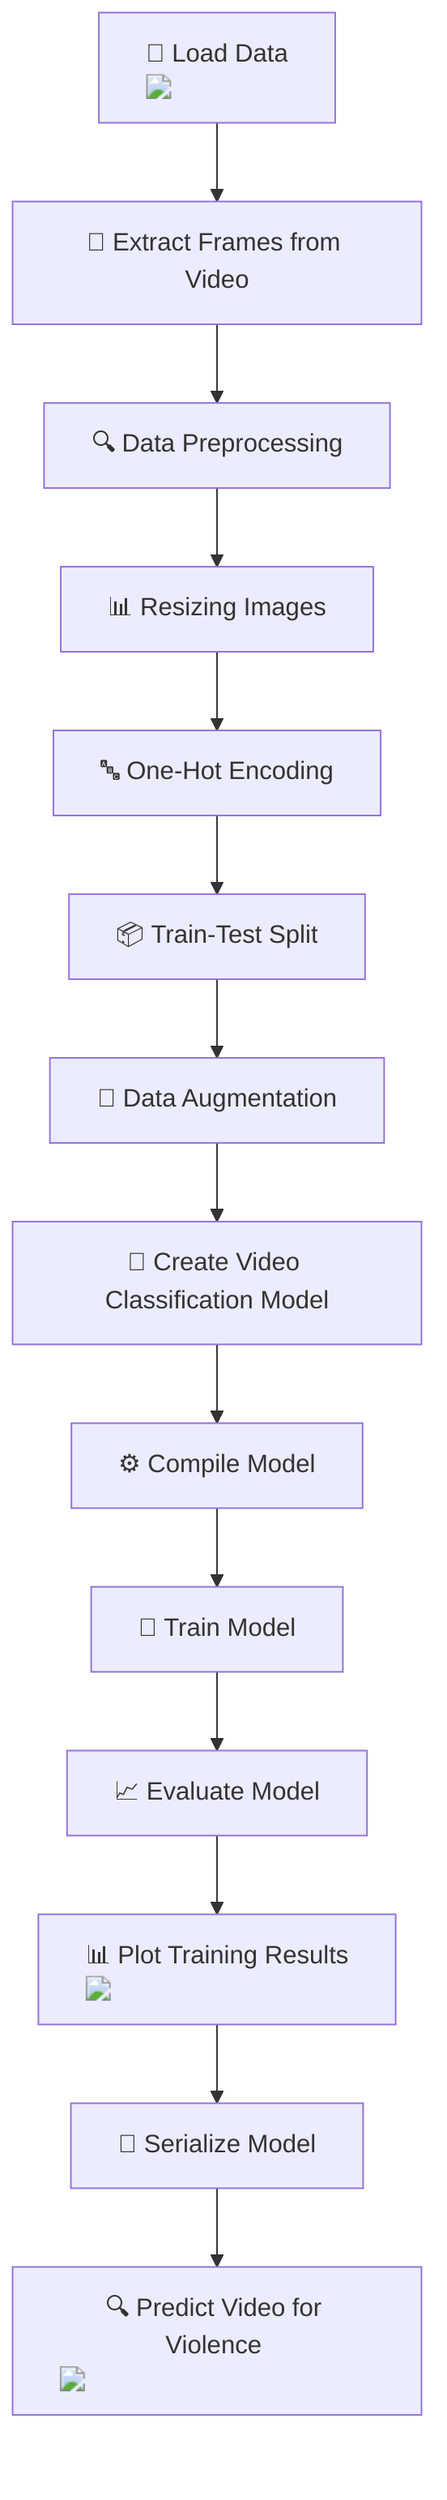 flowchart TD
    A["📂 Load Data <img src='icons/file.svg' />"] --> B["🎥 Extract Frames from Video"]
    B --> C["🔍 Data Preprocessing"]
    C --> D["📊 Resizing Images"]
    D --> E["🔤 One-Hot Encoding"]
    E --> F["📦 Train-Test Split"]
    F --> G["🎨 Data Augmentation"]
    G --> H["🧠 Create Video Classification Model"]
    H --> I["⚙️ Compile Model"]
    I --> J["🚀 Train Model"]
    J --> K["📈 Evaluate Model"]
    K --> L["📊 Plot Training Results <img src='dummy_plots/plot_template.svg' />"]
    L --> M["💾 Serialize Model"]
    M --> N["🔍 Predict Video for Violence <img src='icons/video.svg' />"]